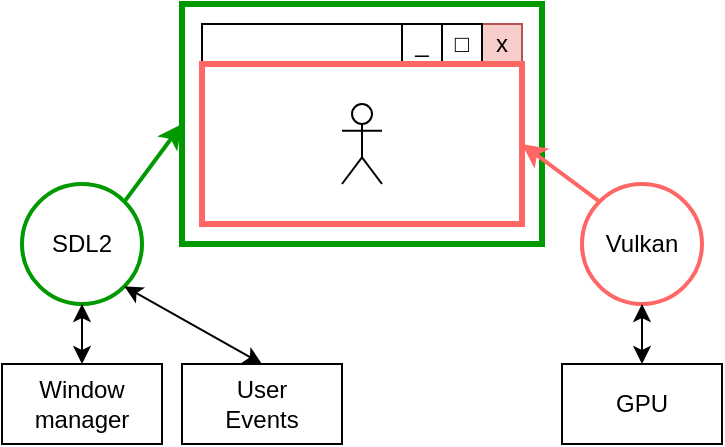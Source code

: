 <mxfile version="24.0.4" type="device">
  <diagram name="Seite-1" id="7wZsLCb8F5lhl9FFJB-V">
    <mxGraphModel dx="1434" dy="754" grid="1" gridSize="10" guides="1" tooltips="1" connect="1" arrows="1" fold="1" page="1" pageScale="1" pageWidth="827" pageHeight="1169" math="0" shadow="0">
      <root>
        <mxCell id="0" />
        <mxCell id="1" parent="0" />
        <mxCell id="FAnL1i-W6O4c14x-K58V-1" value="Window manager" style="rounded=0;whiteSpace=wrap;html=1;" vertex="1" parent="1">
          <mxGeometry x="100" y="360" width="80" height="40" as="geometry" />
        </mxCell>
        <mxCell id="FAnL1i-W6O4c14x-K58V-5" value="SDL2" style="ellipse;whiteSpace=wrap;html=1;aspect=fixed;strokeColor=#009900;strokeWidth=2;" vertex="1" parent="1">
          <mxGeometry x="110" y="270" width="60" height="60" as="geometry" />
        </mxCell>
        <mxCell id="FAnL1i-W6O4c14x-K58V-7" value="" style="endArrow=classic;startArrow=classic;html=1;rounded=0;exitX=0.5;exitY=0;exitDx=0;exitDy=0;entryX=0.5;entryY=1;entryDx=0;entryDy=0;" edge="1" parent="1" source="FAnL1i-W6O4c14x-K58V-1" target="FAnL1i-W6O4c14x-K58V-5">
          <mxGeometry width="50" height="50" relative="1" as="geometry">
            <mxPoint x="410" y="410" as="sourcePoint" />
            <mxPoint x="460" y="360" as="targetPoint" />
          </mxGeometry>
        </mxCell>
        <mxCell id="FAnL1i-W6O4c14x-K58V-10" value="" style="rounded=0;whiteSpace=wrap;html=1;" vertex="1" parent="1">
          <mxGeometry x="200" y="190" width="160" height="100" as="geometry" />
        </mxCell>
        <mxCell id="FAnL1i-W6O4c14x-K58V-11" value="" style="rounded=0;whiteSpace=wrap;html=1;" vertex="1" parent="1">
          <mxGeometry x="200" y="190" width="160" height="20" as="geometry" />
        </mxCell>
        <mxCell id="FAnL1i-W6O4c14x-K58V-12" value="x" style="rounded=0;whiteSpace=wrap;html=1;fillColor=#f8cecc;strokeColor=#b85450;" vertex="1" parent="1">
          <mxGeometry x="340" y="190" width="20" height="20" as="geometry" />
        </mxCell>
        <mxCell id="FAnL1i-W6O4c14x-K58V-13" value="□" style="rounded=0;whiteSpace=wrap;html=1;" vertex="1" parent="1">
          <mxGeometry x="320" y="190" width="20" height="20" as="geometry" />
        </mxCell>
        <mxCell id="FAnL1i-W6O4c14x-K58V-14" value="_" style="rounded=0;whiteSpace=wrap;html=1;" vertex="1" parent="1">
          <mxGeometry x="300" y="190" width="20" height="20" as="geometry" />
        </mxCell>
        <mxCell id="FAnL1i-W6O4c14x-K58V-15" value="" style="rounded=0;whiteSpace=wrap;html=1;fillColor=none;strokeWidth=3;strokeColor=#009900;" vertex="1" parent="1">
          <mxGeometry x="190" y="180" width="180" height="120" as="geometry" />
        </mxCell>
        <mxCell id="FAnL1i-W6O4c14x-K58V-16" value="" style="endArrow=classic;html=1;rounded=0;exitX=1;exitY=0;exitDx=0;exitDy=0;entryX=0;entryY=0.5;entryDx=0;entryDy=0;strokeColor=#009900;strokeWidth=2;" edge="1" parent="1" source="FAnL1i-W6O4c14x-K58V-5" target="FAnL1i-W6O4c14x-K58V-15">
          <mxGeometry width="50" height="50" relative="1" as="geometry">
            <mxPoint x="390" y="410" as="sourcePoint" />
            <mxPoint x="440" y="360" as="targetPoint" />
          </mxGeometry>
        </mxCell>
        <mxCell id="FAnL1i-W6O4c14x-K58V-22" value="" style="rounded=0;whiteSpace=wrap;html=1;fillColor=none;strokeWidth=3;strokeColor=#FF6666;" vertex="1" parent="1">
          <mxGeometry x="200" y="210" width="160" height="80" as="geometry" />
        </mxCell>
        <mxCell id="FAnL1i-W6O4c14x-K58V-23" value="&lt;div&gt;&lt;br&gt;&lt;/div&gt;&lt;div&gt;&lt;br&gt;&lt;/div&gt;" style="shape=umlActor;verticalLabelPosition=bottom;verticalAlign=top;html=1;outlineConnect=0;" vertex="1" parent="1">
          <mxGeometry x="270" y="230" width="20" height="40" as="geometry" />
        </mxCell>
        <mxCell id="FAnL1i-W6O4c14x-K58V-26" value="Vulkan" style="ellipse;whiteSpace=wrap;html=1;aspect=fixed;strokeColor=#FF6666;strokeWidth=2;" vertex="1" parent="1">
          <mxGeometry x="390" y="270" width="60" height="60" as="geometry" />
        </mxCell>
        <mxCell id="FAnL1i-W6O4c14x-K58V-27" value="&lt;div&gt;User&lt;/div&gt;&lt;div&gt;Events&lt;br&gt;&lt;/div&gt;" style="rounded=0;whiteSpace=wrap;html=1;" vertex="1" parent="1">
          <mxGeometry x="190" y="360" width="80" height="40" as="geometry" />
        </mxCell>
        <mxCell id="FAnL1i-W6O4c14x-K58V-28" value="" style="endArrow=classic;startArrow=classic;html=1;rounded=0;exitX=0.5;exitY=0;exitDx=0;exitDy=0;entryX=1;entryY=1;entryDx=0;entryDy=0;" edge="1" parent="1" source="FAnL1i-W6O4c14x-K58V-27" target="FAnL1i-W6O4c14x-K58V-5">
          <mxGeometry width="50" height="50" relative="1" as="geometry">
            <mxPoint x="410" y="410" as="sourcePoint" />
            <mxPoint x="460" y="360" as="targetPoint" />
          </mxGeometry>
        </mxCell>
        <mxCell id="FAnL1i-W6O4c14x-K58V-29" value="" style="endArrow=classic;html=1;rounded=0;exitX=0;exitY=0;exitDx=0;exitDy=0;entryX=1;entryY=0.5;entryDx=0;entryDy=0;strokeWidth=2;strokeColor=#FF6666;" edge="1" parent="1" source="FAnL1i-W6O4c14x-K58V-26" target="FAnL1i-W6O4c14x-K58V-22">
          <mxGeometry width="50" height="50" relative="1" as="geometry">
            <mxPoint x="390" y="410" as="sourcePoint" />
            <mxPoint x="440" y="360" as="targetPoint" />
          </mxGeometry>
        </mxCell>
        <mxCell id="FAnL1i-W6O4c14x-K58V-31" value="GPU" style="rounded=0;whiteSpace=wrap;html=1;" vertex="1" parent="1">
          <mxGeometry x="380" y="360" width="80" height="40" as="geometry" />
        </mxCell>
        <mxCell id="FAnL1i-W6O4c14x-K58V-33" value="" style="endArrow=classic;startArrow=classic;html=1;rounded=0;exitX=0.5;exitY=0;exitDx=0;exitDy=0;entryX=0.5;entryY=1;entryDx=0;entryDy=0;" edge="1" parent="1" source="FAnL1i-W6O4c14x-K58V-31" target="FAnL1i-W6O4c14x-K58V-26">
          <mxGeometry width="50" height="50" relative="1" as="geometry">
            <mxPoint x="366" y="410" as="sourcePoint" />
            <mxPoint x="416" y="360" as="targetPoint" />
          </mxGeometry>
        </mxCell>
      </root>
    </mxGraphModel>
  </diagram>
</mxfile>
